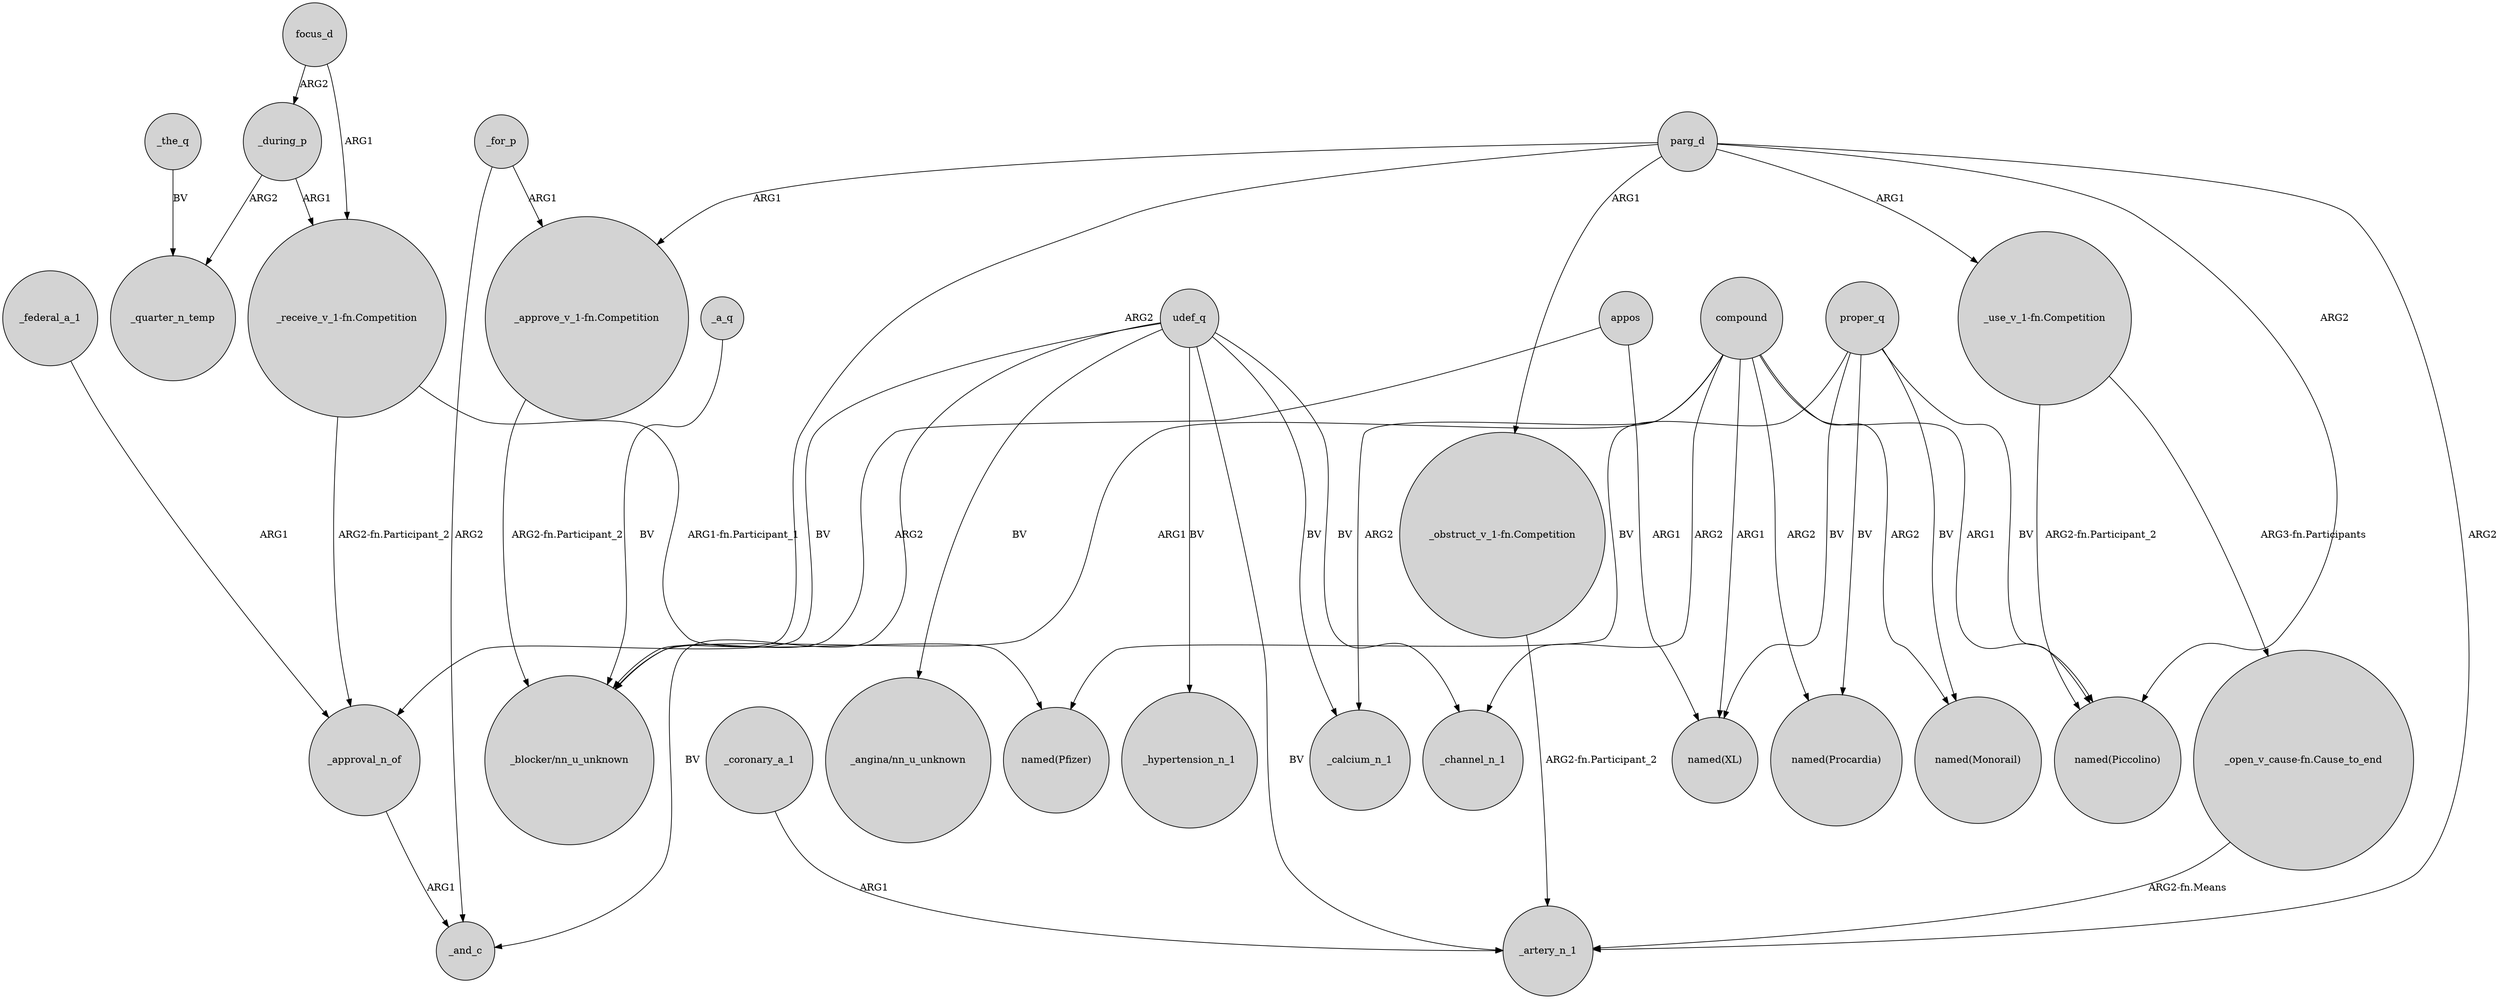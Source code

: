 digraph {
	node [shape=circle style=filled]
	proper_q -> "named(Pfizer)" [label=BV]
	compound -> "_blocker/nn_u_unknown" [label=ARG1]
	"_use_v_1-fn.Competition" -> "named(Piccolino)" [label="ARG2-fn.Participant_2"]
	proper_q -> "named(XL)" [label=BV]
	udef_q -> _approval_n_of [label=BV]
	parg_d -> "_approve_v_1-fn.Competition" [label=ARG1]
	focus_d -> _during_p [label=ARG2]
	parg_d -> "_obstruct_v_1-fn.Competition" [label=ARG1]
	_during_p -> _quarter_n_temp [label=ARG2]
	_the_q -> _quarter_n_temp [label=BV]
	compound -> "named(Piccolino)" [label=ARG1]
	appos -> "_blocker/nn_u_unknown" [label=ARG2]
	udef_q -> _artery_n_1 [label=BV]
	udef_q -> _and_c [label=BV]
	parg_d -> "_use_v_1-fn.Competition" [label=ARG1]
	"_receive_v_1-fn.Competition" -> _approval_n_of [label="ARG2-fn.Participant_2"]
	_for_p -> "_approve_v_1-fn.Competition" [label=ARG1]
	compound -> "named(XL)" [label=ARG1]
	_for_p -> _and_c [label=ARG2]
	udef_q -> _calcium_n_1 [label=BV]
	udef_q -> "_angina/nn_u_unknown" [label=BV]
	udef_q -> _hypertension_n_1 [label=BV]
	udef_q -> _channel_n_1 [label=BV]
	compound -> "named(Monorail)" [label=ARG2]
	parg_d -> "named(Piccolino)" [label=ARG2]
	"_use_v_1-fn.Competition" -> "_open_v_cause-fn.Cause_to_end" [label="ARG3-fn.Participants"]
	"_approve_v_1-fn.Competition" -> "_blocker/nn_u_unknown" [label="ARG2-fn.Participant_2"]
	_during_p -> "_receive_v_1-fn.Competition" [label=ARG1]
	proper_q -> "named(Procardia)" [label=BV]
	_approval_n_of -> _and_c [label=ARG1]
	_coronary_a_1 -> _artery_n_1 [label=ARG1]
	parg_d -> _artery_n_1 [label=ARG2]
	appos -> "named(XL)" [label=ARG1]
	compound -> "named(Procardia)" [label=ARG2]
	"_open_v_cause-fn.Cause_to_end" -> _artery_n_1 [label="ARG2-fn.Means"]
	_a_q -> "_blocker/nn_u_unknown" [label=BV]
	focus_d -> "_receive_v_1-fn.Competition" [label=ARG1]
	compound -> _calcium_n_1 [label=ARG2]
	compound -> _channel_n_1 [label=ARG2]
	proper_q -> "named(Monorail)" [label=BV]
	_federal_a_1 -> _approval_n_of [label=ARG1]
	proper_q -> "named(Piccolino)" [label=BV]
	"_obstruct_v_1-fn.Competition" -> _artery_n_1 [label="ARG2-fn.Participant_2"]
	parg_d -> "_blocker/nn_u_unknown" [label=ARG2]
	"_receive_v_1-fn.Competition" -> "named(Pfizer)" [label="ARG1-fn.Participant_1"]
}
